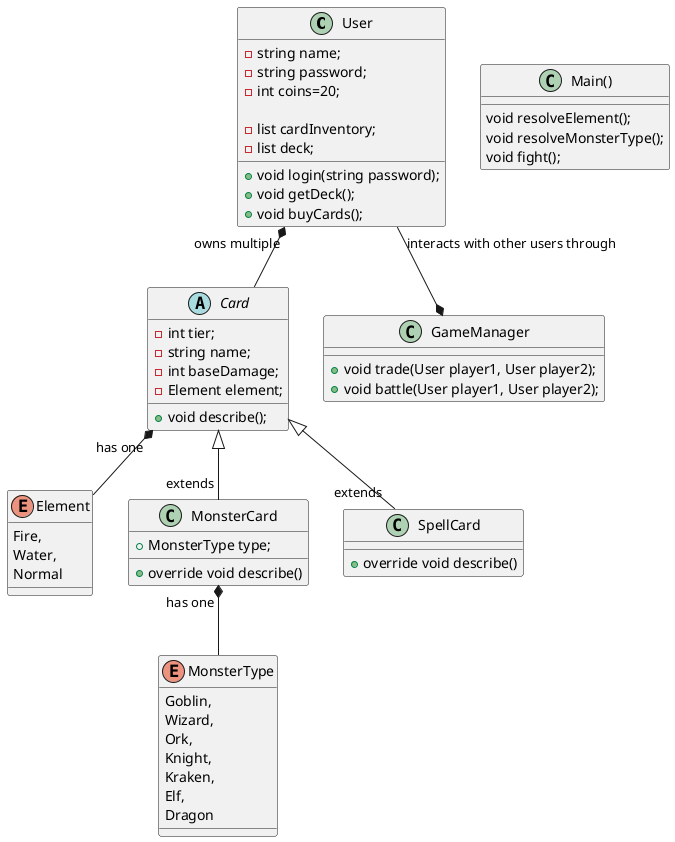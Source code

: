 @startuml
class User {
-string name;
-string password;
-int coins=20;

-list cardInventory;
-list deck;
+void login(string password);
+void getDeck();
+void buyCards();
}

enum Element{
Fire,
Water,
Normal
}

abstract class Card
{

-int tier;
-string name;
-int baseDamage;
-Element element;

+void describe();

}

class GameManager
{
    +void trade(User player1, User player2);
    +void battle(User player1, User player2);
}

class Main()
{
    void resolveElement();
    void resolveMonsterType();
    void fight();
}


enum MonsterType
{
    Goblin,
        Wizard,
        Ork,
        Knight,
        Kraken,
        Elf,
        Dragon
}

class MonsterCard
{
+MonsterType type;
+override void describe()
}
class SpellCard
{
+override void describe()
}

Card <|-- "extends" MonsterCard
Card <|-- "extends" SpellCard

User "owns multiple" *-- Card
Card "has one" *-- Element

MonsterCard "has one" *-- MonsterType
User "interacts with other users through" --* GameManager

@enduml